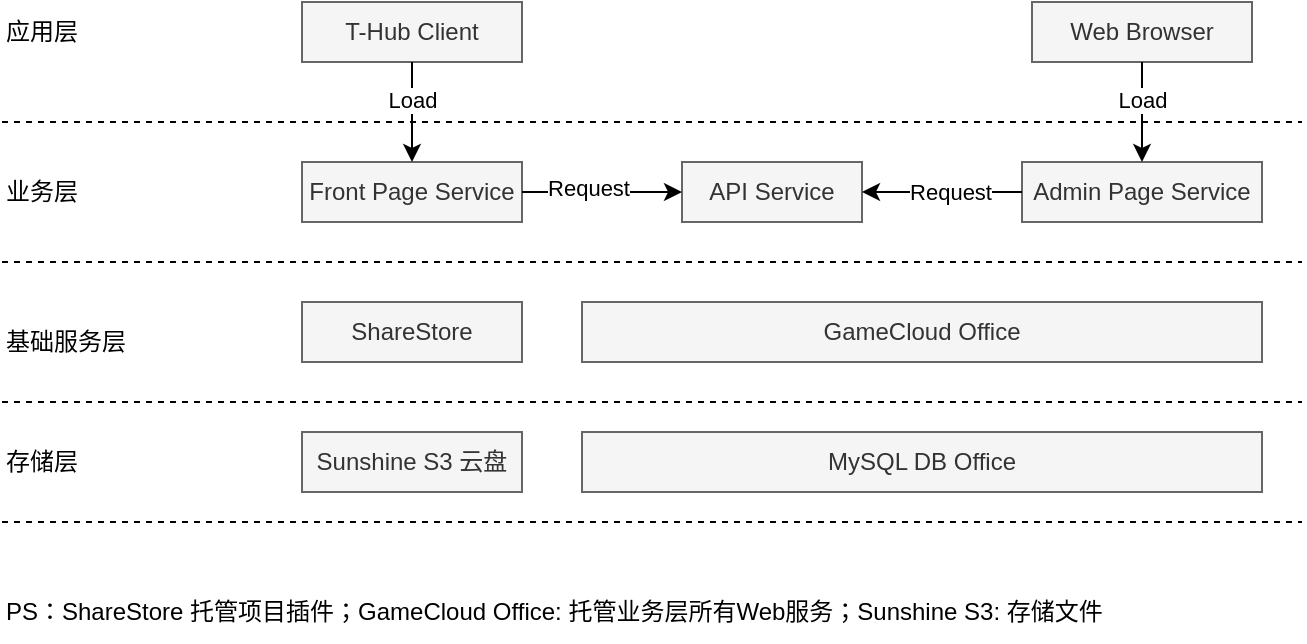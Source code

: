 <mxfile version="14.8.1" type="github">
  <diagram id="Jwy7vbVY8Tll4G8eSrtE" name="Page-1">
    <mxGraphModel dx="787" dy="499" grid="1" gridSize="10" guides="1" tooltips="1" connect="1" arrows="1" fold="1" page="0" pageScale="1" pageWidth="827" pageHeight="1169" math="0" shadow="0">
      <root>
        <mxCell id="0" />
        <mxCell id="1" parent="0" />
        <mxCell id="6alVHcAHhMvoTwvUmljT-1" value="" style="endArrow=none;dashed=1;html=1;" edge="1" parent="1">
          <mxGeometry width="50" height="50" relative="1" as="geometry">
            <mxPoint x="100" y="180" as="sourcePoint" />
            <mxPoint x="750" y="180" as="targetPoint" />
          </mxGeometry>
        </mxCell>
        <mxCell id="6alVHcAHhMvoTwvUmljT-2" value="应用层" style="text;html=1;strokeColor=none;fillColor=none;align=left;verticalAlign=middle;whiteSpace=wrap;rounded=0;" vertex="1" parent="1">
          <mxGeometry x="100" y="125" width="40" height="20" as="geometry" />
        </mxCell>
        <mxCell id="6alVHcAHhMvoTwvUmljT-3" value="T-Hub Client" style="rounded=0;whiteSpace=wrap;html=1;fillColor=#f5f5f5;strokeColor=#666666;fontColor=#333333;" vertex="1" parent="1">
          <mxGeometry x="250" y="120" width="110" height="30" as="geometry" />
        </mxCell>
        <mxCell id="6alVHcAHhMvoTwvUmljT-9" value="Web Browser" style="rounded=0;whiteSpace=wrap;html=1;fillColor=#f5f5f5;strokeColor=#666666;fontColor=#333333;" vertex="1" parent="1">
          <mxGeometry x="615" y="120" width="110" height="30" as="geometry" />
        </mxCell>
        <mxCell id="6alVHcAHhMvoTwvUmljT-11" value="" style="endArrow=none;dashed=1;html=1;" edge="1" parent="1">
          <mxGeometry width="50" height="50" relative="1" as="geometry">
            <mxPoint x="100" y="250" as="sourcePoint" />
            <mxPoint x="750" y="250" as="targetPoint" />
          </mxGeometry>
        </mxCell>
        <mxCell id="6alVHcAHhMvoTwvUmljT-12" value="业务层" style="text;html=1;strokeColor=none;fillColor=none;align=left;verticalAlign=middle;whiteSpace=wrap;rounded=0;" vertex="1" parent="1">
          <mxGeometry x="100" y="205" width="40" height="20" as="geometry" />
        </mxCell>
        <mxCell id="6alVHcAHhMvoTwvUmljT-14" value="Front Page Service" style="rounded=0;whiteSpace=wrap;html=1;fillColor=#f5f5f5;strokeColor=#666666;fontColor=#333333;" vertex="1" parent="1">
          <mxGeometry x="250" y="200" width="110" height="30" as="geometry" />
        </mxCell>
        <mxCell id="6alVHcAHhMvoTwvUmljT-15" value="Admin Page Service" style="rounded=0;whiteSpace=wrap;html=1;fillColor=#f5f5f5;strokeColor=#666666;fontColor=#333333;" vertex="1" parent="1">
          <mxGeometry x="610" y="200" width="120" height="30" as="geometry" />
        </mxCell>
        <mxCell id="6alVHcAHhMvoTwvUmljT-16" value="" style="endArrow=classic;html=1;exitX=0.5;exitY=1;exitDx=0;exitDy=0;entryX=0.5;entryY=0;entryDx=0;entryDy=0;" edge="1" parent="1" source="6alVHcAHhMvoTwvUmljT-3" target="6alVHcAHhMvoTwvUmljT-14">
          <mxGeometry width="50" height="50" relative="1" as="geometry">
            <mxPoint x="320" y="410" as="sourcePoint" />
            <mxPoint x="370" y="360" as="targetPoint" />
          </mxGeometry>
        </mxCell>
        <mxCell id="6alVHcAHhMvoTwvUmljT-17" value="Load" style="edgeLabel;html=1;align=center;verticalAlign=middle;resizable=0;points=[];" vertex="1" connectable="0" parent="6alVHcAHhMvoTwvUmljT-16">
          <mxGeometry x="-0.24" y="3" relative="1" as="geometry">
            <mxPoint x="-3" as="offset" />
          </mxGeometry>
        </mxCell>
        <mxCell id="6alVHcAHhMvoTwvUmljT-18" value="" style="endArrow=classic;html=1;exitX=0.5;exitY=1;exitDx=0;exitDy=0;entryX=0.5;entryY=0;entryDx=0;entryDy=0;" edge="1" parent="1" source="6alVHcAHhMvoTwvUmljT-9" target="6alVHcAHhMvoTwvUmljT-15">
          <mxGeometry width="50" height="50" relative="1" as="geometry">
            <mxPoint x="315" y="160" as="sourcePoint" />
            <mxPoint x="315" y="210" as="targetPoint" />
          </mxGeometry>
        </mxCell>
        <mxCell id="6alVHcAHhMvoTwvUmljT-19" value="Load" style="edgeLabel;html=1;align=center;verticalAlign=middle;resizable=0;points=[];" vertex="1" connectable="0" parent="6alVHcAHhMvoTwvUmljT-18">
          <mxGeometry x="-0.24" y="3" relative="1" as="geometry">
            <mxPoint x="-3" as="offset" />
          </mxGeometry>
        </mxCell>
        <mxCell id="6alVHcAHhMvoTwvUmljT-20" value="API Service" style="rounded=0;whiteSpace=wrap;html=1;fillColor=#f5f5f5;strokeColor=#666666;fontColor=#333333;" vertex="1" parent="1">
          <mxGeometry x="440" y="200" width="90" height="30" as="geometry" />
        </mxCell>
        <mxCell id="6alVHcAHhMvoTwvUmljT-24" value="" style="endArrow=classic;html=1;exitX=0;exitY=0.5;exitDx=0;exitDy=0;entryX=1;entryY=0.5;entryDx=0;entryDy=0;" edge="1" parent="1" source="6alVHcAHhMvoTwvUmljT-15" target="6alVHcAHhMvoTwvUmljT-20">
          <mxGeometry width="50" height="50" relative="1" as="geometry">
            <mxPoint x="360" y="390" as="sourcePoint" />
            <mxPoint x="410" y="340" as="targetPoint" />
          </mxGeometry>
        </mxCell>
        <mxCell id="6alVHcAHhMvoTwvUmljT-25" value="Request" style="edgeLabel;html=1;align=center;verticalAlign=middle;resizable=0;points=[];" vertex="1" connectable="0" parent="6alVHcAHhMvoTwvUmljT-24">
          <mxGeometry x="-0.086" y="2" relative="1" as="geometry">
            <mxPoint y="-2" as="offset" />
          </mxGeometry>
        </mxCell>
        <mxCell id="6alVHcAHhMvoTwvUmljT-26" value="" style="endArrow=classic;html=1;exitX=1;exitY=0.5;exitDx=0;exitDy=0;entryX=0;entryY=0.5;entryDx=0;entryDy=0;" edge="1" parent="1" source="6alVHcAHhMvoTwvUmljT-14" target="6alVHcAHhMvoTwvUmljT-20">
          <mxGeometry width="50" height="50" relative="1" as="geometry">
            <mxPoint x="370" y="330" as="sourcePoint" />
            <mxPoint x="420" y="280" as="targetPoint" />
          </mxGeometry>
        </mxCell>
        <mxCell id="6alVHcAHhMvoTwvUmljT-27" value="Request" style="edgeLabel;html=1;align=center;verticalAlign=middle;resizable=0;points=[];" vertex="1" connectable="0" parent="6alVHcAHhMvoTwvUmljT-26">
          <mxGeometry x="-0.171" y="3" relative="1" as="geometry">
            <mxPoint y="1" as="offset" />
          </mxGeometry>
        </mxCell>
        <mxCell id="6alVHcAHhMvoTwvUmljT-28" value="" style="endArrow=none;dashed=1;html=1;" edge="1" parent="1">
          <mxGeometry width="50" height="50" relative="1" as="geometry">
            <mxPoint x="100" y="320" as="sourcePoint" />
            <mxPoint x="750" y="320" as="targetPoint" />
          </mxGeometry>
        </mxCell>
        <mxCell id="6alVHcAHhMvoTwvUmljT-29" value="基础服务层" style="text;html=1;strokeColor=none;fillColor=none;align=left;verticalAlign=middle;whiteSpace=wrap;rounded=0;" vertex="1" parent="1">
          <mxGeometry x="100" y="280" width="70" height="20" as="geometry" />
        </mxCell>
        <mxCell id="6alVHcAHhMvoTwvUmljT-30" value="存储层" style="text;html=1;strokeColor=none;fillColor=none;align=left;verticalAlign=middle;whiteSpace=wrap;rounded=0;" vertex="1" parent="1">
          <mxGeometry x="100" y="340" width="70" height="20" as="geometry" />
        </mxCell>
        <mxCell id="6alVHcAHhMvoTwvUmljT-31" value="" style="endArrow=none;dashed=1;html=1;" edge="1" parent="1">
          <mxGeometry width="50" height="50" relative="1" as="geometry">
            <mxPoint x="100" y="380" as="sourcePoint" />
            <mxPoint x="750" y="380" as="targetPoint" />
          </mxGeometry>
        </mxCell>
        <mxCell id="6alVHcAHhMvoTwvUmljT-33" value="GameCloud Office" style="rounded=0;whiteSpace=wrap;html=1;fillColor=#f5f5f5;strokeColor=#666666;fontColor=#333333;" vertex="1" parent="1">
          <mxGeometry x="390" y="270" width="340" height="30" as="geometry" />
        </mxCell>
        <mxCell id="6alVHcAHhMvoTwvUmljT-34" value="ShareStore" style="rounded=0;whiteSpace=wrap;html=1;fillColor=#f5f5f5;strokeColor=#666666;fontColor=#333333;" vertex="1" parent="1">
          <mxGeometry x="250" y="270" width="110" height="30" as="geometry" />
        </mxCell>
        <mxCell id="6alVHcAHhMvoTwvUmljT-35" value="MySQL DB Office" style="rounded=0;whiteSpace=wrap;html=1;fillColor=#f5f5f5;strokeColor=#666666;fontColor=#333333;" vertex="1" parent="1">
          <mxGeometry x="390" y="335" width="340" height="30" as="geometry" />
        </mxCell>
        <mxCell id="6alVHcAHhMvoTwvUmljT-36" value="Sunshine S3 云盘" style="rounded=0;whiteSpace=wrap;html=1;fillColor=#f5f5f5;strokeColor=#666666;fontColor=#333333;" vertex="1" parent="1">
          <mxGeometry x="250" y="335" width="110" height="30" as="geometry" />
        </mxCell>
        <mxCell id="6alVHcAHhMvoTwvUmljT-37" value="PS：ShareStore 托管项目插件；GameCloud Office: 托管业务层所有Web服务；Sunshine S3: 存储文件" style="text;html=1;strokeColor=none;fillColor=none;align=left;verticalAlign=middle;whiteSpace=wrap;rounded=0;" vertex="1" parent="1">
          <mxGeometry x="100" y="410" width="640" height="30" as="geometry" />
        </mxCell>
      </root>
    </mxGraphModel>
  </diagram>
</mxfile>
